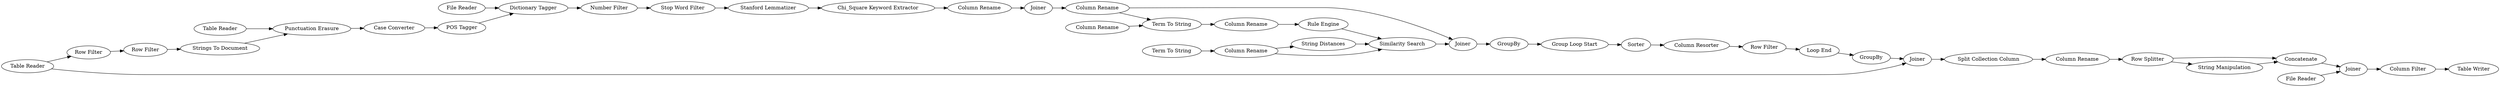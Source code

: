 digraph {
	876 -> 880
	967 -> 975
	977 -> 978
	881 -> 849
	782 -> 117
	872 -> 874
	849 -> 758
	880 -> 850
	758 -> 865
	850 -> 849
	764 -> 20
	974 -> 977
	859 -> 758
	879 -> 881
	755 -> 115
	119 -> 783
	767 -> 859
	874 -> 910
	868 -> 873
	116 -> 119
	976 -> 978
	865 -> 871
	779 -> 781
	978 -> 967
	860 -> 875
	766 -> 771
	859 -> 875
	875 -> 879
	22 -> 115
	873 -> 872
	115 -> 779
	975 -> 970
	764 -> 910
	117 -> 116
	773 -> 22
	871 -> 866
	973 -> 974
	781 -> 117
	783 -> 766
	866 -> 868
	910 -> 973
	880 -> 849
	977 -> 976
	20 -> 773
	771 -> 767
	4 -> 967
	970 [label="Table Writer"]
	758 [label=Joiner]
	976 [label="String Manipulation"]
	910 [label=Joiner]
	866 [label=Sorter]
	975 [label="Column Filter"]
	865 [label=GroupBy]
	880 [label="Column Rename"]
	782 [label="File Reader"]
	978 [label=Concatenate]
	849 [label="Similarity Search"]
	781 [label="POS Tagger"]
	874 [label=GroupBy]
	119 [label="Stop Word Filter"]
	764 [label="Table Reader"]
	967 [label=Joiner]
	879 [label="Column Rename"]
	773 [label="Row Filter"]
	868 [label="Column Resorter"]
	973 [label="Split Collection Column"]
	875 [label="Term To String"]
	872 [label="Loop End"]
	977 [label="Row Splitter"]
	859 [label="Column Rename"]
	974 [label="Column Rename"]
	22 [label="Strings To Document"]
	115 [label="Punctuation Erasure"]
	4 [label="File Reader"]
	755 [label="Table Reader"]
	873 [label="Row Filter"]
	771 [label="Column Rename"]
	779 [label="Case Converter"]
	117 [label="Dictionary Tagger"]
	860 [label="Column Rename"]
	783 [label="Stanford Lemmatizer"]
	876 [label="Term To String"]
	766 [label="Chi_Square Keyword Extractor"]
	20 [label="Row Filter"]
	116 [label="Number Filter"]
	850 [label="String Distances"]
	871 [label="Group Loop Start"]
	881 [label="Rule Engine"]
	767 [label=Joiner]
	rankdir=LR
}
